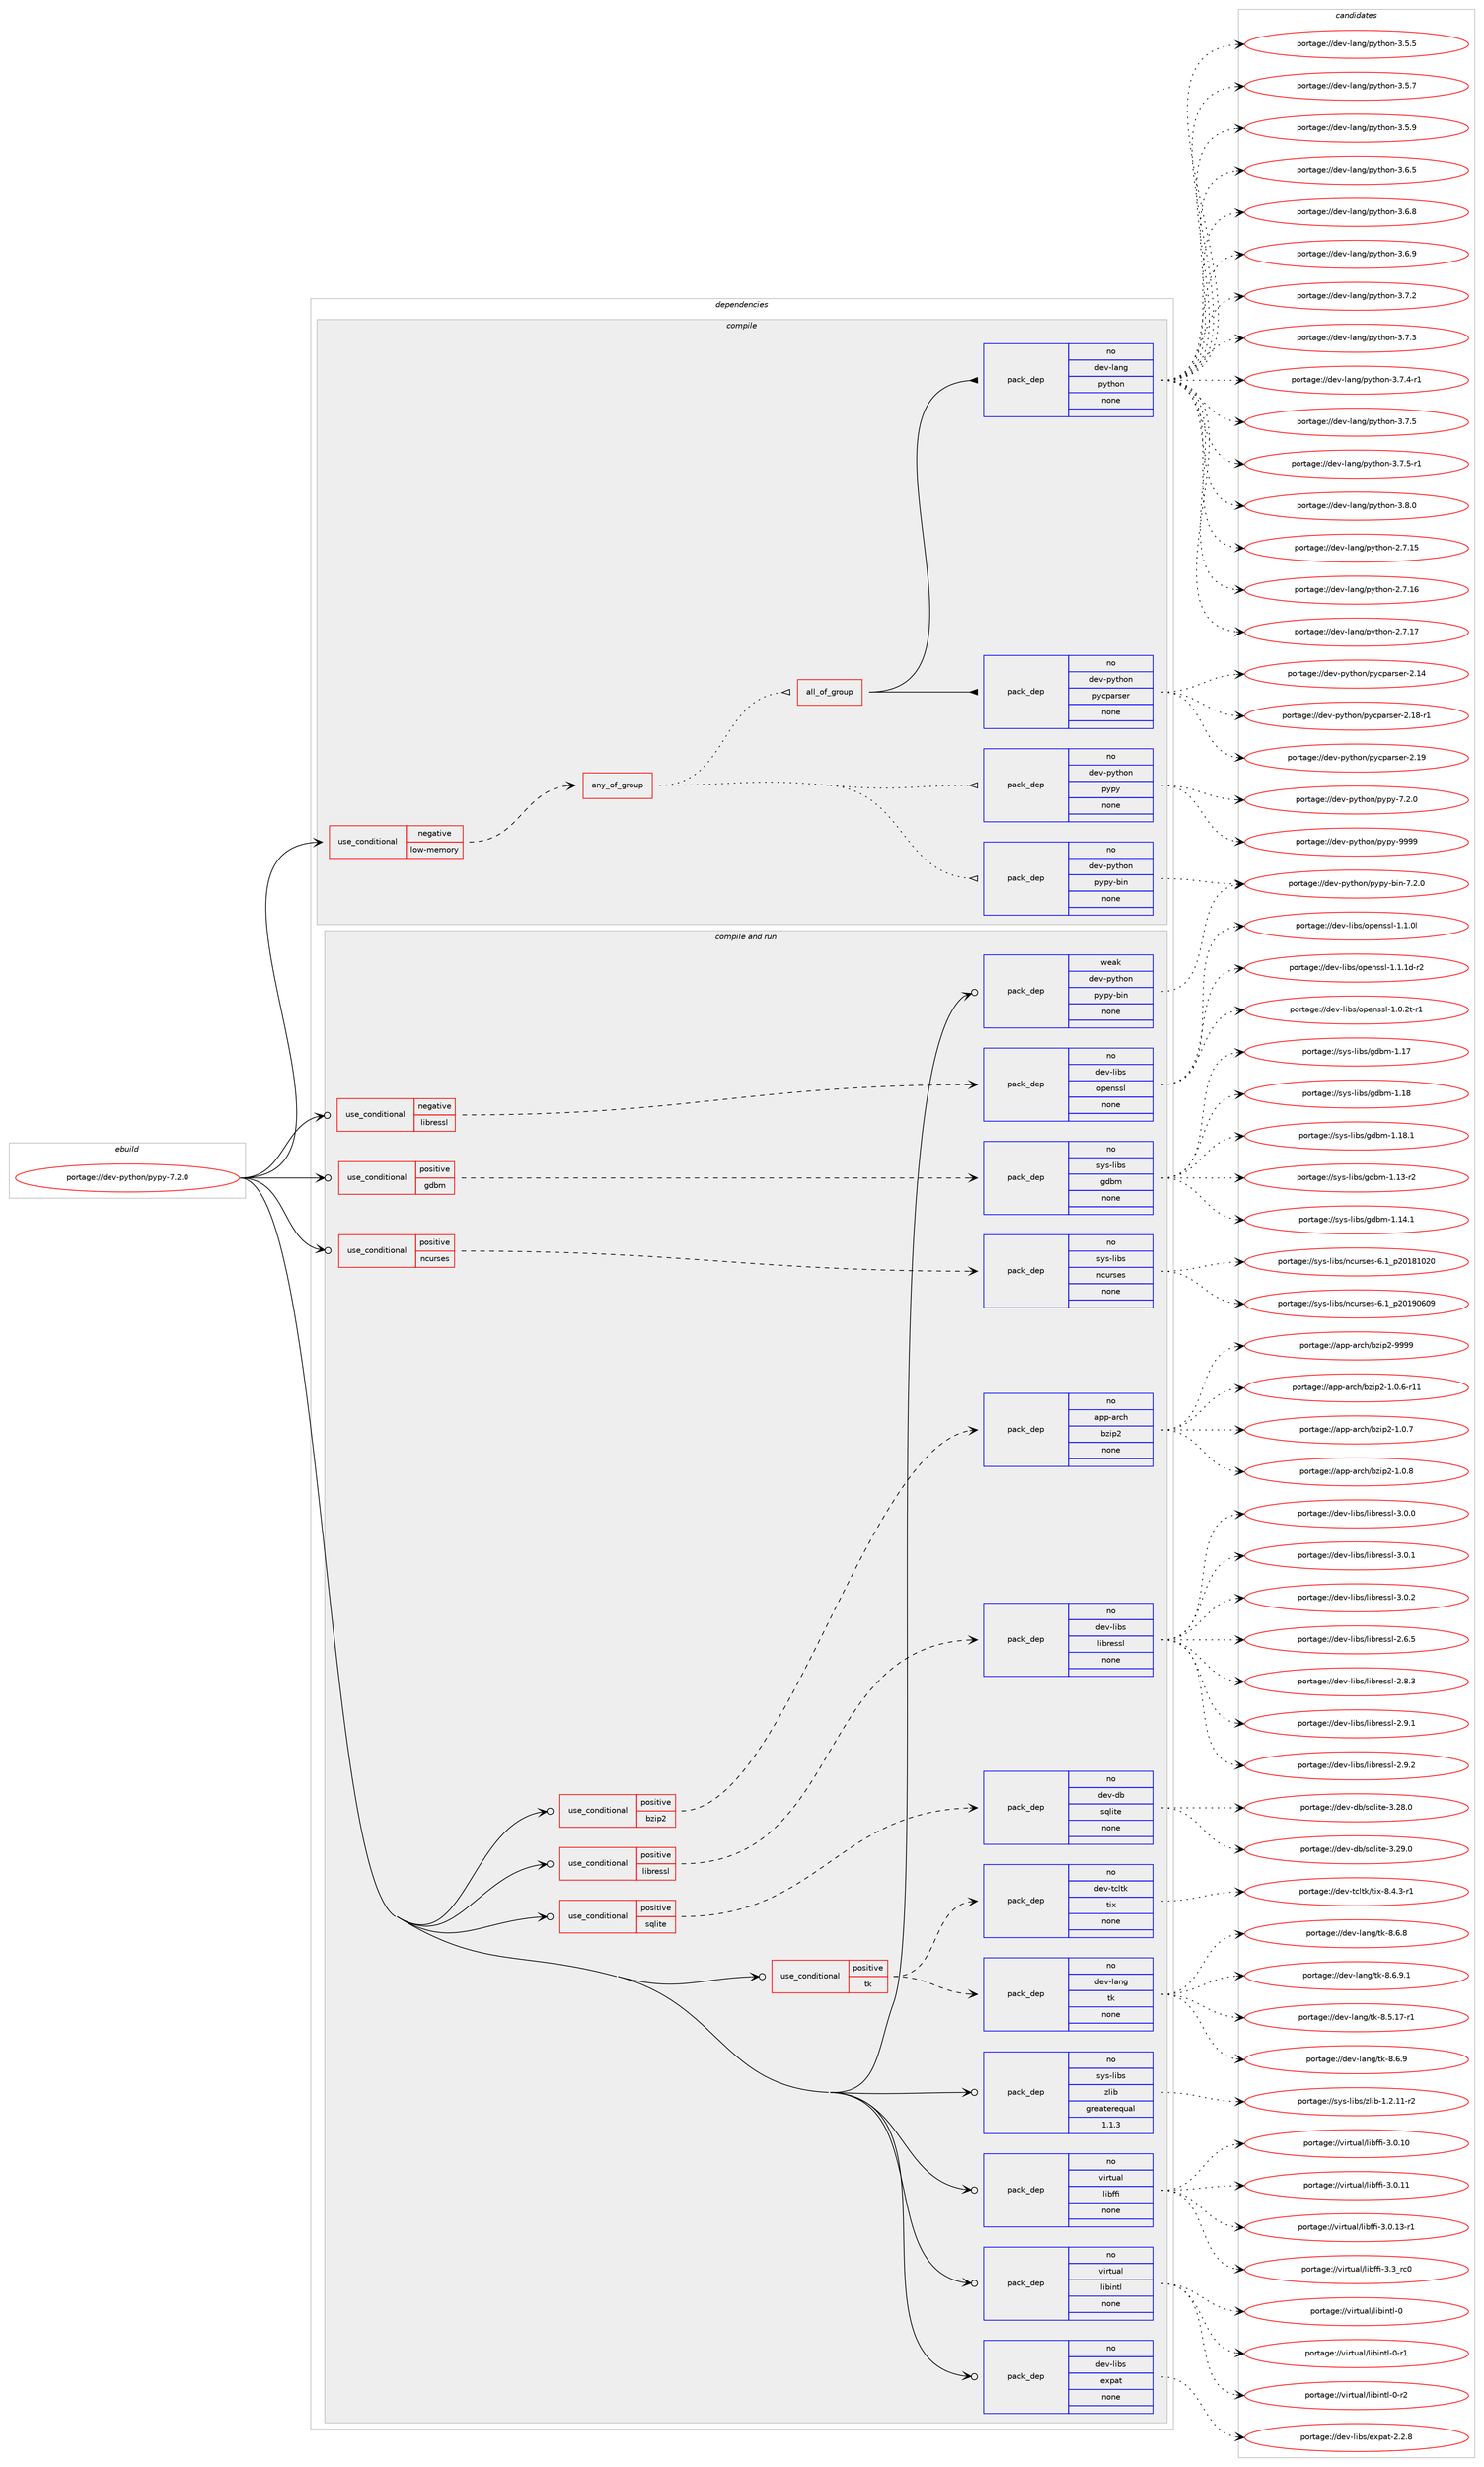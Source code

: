 digraph prolog {

# *************
# Graph options
# *************

newrank=true;
concentrate=true;
compound=true;
graph [rankdir=LR,fontname=Helvetica,fontsize=10,ranksep=1.5];#, ranksep=2.5, nodesep=0.2];
edge  [arrowhead=vee];
node  [fontname=Helvetica,fontsize=10];

# **********
# The ebuild
# **********

subgraph cluster_leftcol {
color=gray;
rank=same;
label=<<i>ebuild</i>>;
id [label="portage://dev-python/pypy-7.2.0", color=red, width=4, href="../dev-python/pypy-7.2.0.svg"];
}

# ****************
# The dependencies
# ****************

subgraph cluster_midcol {
color=gray;
label=<<i>dependencies</i>>;
subgraph cluster_compile {
fillcolor="#eeeeee";
style=filled;
label=<<i>compile</i>>;
subgraph cond35871 {
dependency162941 [label=<<TABLE BORDER="0" CELLBORDER="1" CELLSPACING="0" CELLPADDING="4"><TR><TD ROWSPAN="3" CELLPADDING="10">use_conditional</TD></TR><TR><TD>negative</TD></TR><TR><TD>low-memory</TD></TR></TABLE>>, shape=none, color=red];
subgraph any3303 {
dependency162942 [label=<<TABLE BORDER="0" CELLBORDER="1" CELLSPACING="0" CELLPADDING="4"><TR><TD CELLPADDING="10">any_of_group</TD></TR></TABLE>>, shape=none, color=red];subgraph pack123699 {
dependency162943 [label=<<TABLE BORDER="0" CELLBORDER="1" CELLSPACING="0" CELLPADDING="4" WIDTH="220"><TR><TD ROWSPAN="6" CELLPADDING="30">pack_dep</TD></TR><TR><TD WIDTH="110">no</TD></TR><TR><TD>dev-python</TD></TR><TR><TD>pypy</TD></TR><TR><TD>none</TD></TR><TR><TD></TD></TR></TABLE>>, shape=none, color=blue];
}
dependency162942:e -> dependency162943:w [weight=20,style="dotted",arrowhead="oinv"];
subgraph pack123700 {
dependency162944 [label=<<TABLE BORDER="0" CELLBORDER="1" CELLSPACING="0" CELLPADDING="4" WIDTH="220"><TR><TD ROWSPAN="6" CELLPADDING="30">pack_dep</TD></TR><TR><TD WIDTH="110">no</TD></TR><TR><TD>dev-python</TD></TR><TR><TD>pypy-bin</TD></TR><TR><TD>none</TD></TR><TR><TD></TD></TR></TABLE>>, shape=none, color=blue];
}
dependency162942:e -> dependency162944:w [weight=20,style="dotted",arrowhead="oinv"];
subgraph all71 {
dependency162945 [label=<<TABLE BORDER="0" CELLBORDER="1" CELLSPACING="0" CELLPADDING="4"><TR><TD CELLPADDING="10">all_of_group</TD></TR></TABLE>>, shape=none, color=red];subgraph pack123701 {
dependency162946 [label=<<TABLE BORDER="0" CELLBORDER="1" CELLSPACING="0" CELLPADDING="4" WIDTH="220"><TR><TD ROWSPAN="6" CELLPADDING="30">pack_dep</TD></TR><TR><TD WIDTH="110">no</TD></TR><TR><TD>dev-lang</TD></TR><TR><TD>python</TD></TR><TR><TD>none</TD></TR><TR><TD></TD></TR></TABLE>>, shape=none, color=blue];
}
dependency162945:e -> dependency162946:w [weight=20,style="solid",arrowhead="inv"];
subgraph pack123702 {
dependency162947 [label=<<TABLE BORDER="0" CELLBORDER="1" CELLSPACING="0" CELLPADDING="4" WIDTH="220"><TR><TD ROWSPAN="6" CELLPADDING="30">pack_dep</TD></TR><TR><TD WIDTH="110">no</TD></TR><TR><TD>dev-python</TD></TR><TR><TD>pycparser</TD></TR><TR><TD>none</TD></TR><TR><TD></TD></TR></TABLE>>, shape=none, color=blue];
}
dependency162945:e -> dependency162947:w [weight=20,style="solid",arrowhead="inv"];
}
dependency162942:e -> dependency162945:w [weight=20,style="dotted",arrowhead="oinv"];
}
dependency162941:e -> dependency162942:w [weight=20,style="dashed",arrowhead="vee"];
}
id:e -> dependency162941:w [weight=20,style="solid",arrowhead="vee"];
}
subgraph cluster_compileandrun {
fillcolor="#eeeeee";
style=filled;
label=<<i>compile and run</i>>;
subgraph cond35872 {
dependency162948 [label=<<TABLE BORDER="0" CELLBORDER="1" CELLSPACING="0" CELLPADDING="4"><TR><TD ROWSPAN="3" CELLPADDING="10">use_conditional</TD></TR><TR><TD>negative</TD></TR><TR><TD>libressl</TD></TR></TABLE>>, shape=none, color=red];
subgraph pack123703 {
dependency162949 [label=<<TABLE BORDER="0" CELLBORDER="1" CELLSPACING="0" CELLPADDING="4" WIDTH="220"><TR><TD ROWSPAN="6" CELLPADDING="30">pack_dep</TD></TR><TR><TD WIDTH="110">no</TD></TR><TR><TD>dev-libs</TD></TR><TR><TD>openssl</TD></TR><TR><TD>none</TD></TR><TR><TD></TD></TR></TABLE>>, shape=none, color=blue];
}
dependency162948:e -> dependency162949:w [weight=20,style="dashed",arrowhead="vee"];
}
id:e -> dependency162948:w [weight=20,style="solid",arrowhead="odotvee"];
subgraph cond35873 {
dependency162950 [label=<<TABLE BORDER="0" CELLBORDER="1" CELLSPACING="0" CELLPADDING="4"><TR><TD ROWSPAN="3" CELLPADDING="10">use_conditional</TD></TR><TR><TD>positive</TD></TR><TR><TD>bzip2</TD></TR></TABLE>>, shape=none, color=red];
subgraph pack123704 {
dependency162951 [label=<<TABLE BORDER="0" CELLBORDER="1" CELLSPACING="0" CELLPADDING="4" WIDTH="220"><TR><TD ROWSPAN="6" CELLPADDING="30">pack_dep</TD></TR><TR><TD WIDTH="110">no</TD></TR><TR><TD>app-arch</TD></TR><TR><TD>bzip2</TD></TR><TR><TD>none</TD></TR><TR><TD></TD></TR></TABLE>>, shape=none, color=blue];
}
dependency162950:e -> dependency162951:w [weight=20,style="dashed",arrowhead="vee"];
}
id:e -> dependency162950:w [weight=20,style="solid",arrowhead="odotvee"];
subgraph cond35874 {
dependency162952 [label=<<TABLE BORDER="0" CELLBORDER="1" CELLSPACING="0" CELLPADDING="4"><TR><TD ROWSPAN="3" CELLPADDING="10">use_conditional</TD></TR><TR><TD>positive</TD></TR><TR><TD>gdbm</TD></TR></TABLE>>, shape=none, color=red];
subgraph pack123705 {
dependency162953 [label=<<TABLE BORDER="0" CELLBORDER="1" CELLSPACING="0" CELLPADDING="4" WIDTH="220"><TR><TD ROWSPAN="6" CELLPADDING="30">pack_dep</TD></TR><TR><TD WIDTH="110">no</TD></TR><TR><TD>sys-libs</TD></TR><TR><TD>gdbm</TD></TR><TR><TD>none</TD></TR><TR><TD></TD></TR></TABLE>>, shape=none, color=blue];
}
dependency162952:e -> dependency162953:w [weight=20,style="dashed",arrowhead="vee"];
}
id:e -> dependency162952:w [weight=20,style="solid",arrowhead="odotvee"];
subgraph cond35875 {
dependency162954 [label=<<TABLE BORDER="0" CELLBORDER="1" CELLSPACING="0" CELLPADDING="4"><TR><TD ROWSPAN="3" CELLPADDING="10">use_conditional</TD></TR><TR><TD>positive</TD></TR><TR><TD>libressl</TD></TR></TABLE>>, shape=none, color=red];
subgraph pack123706 {
dependency162955 [label=<<TABLE BORDER="0" CELLBORDER="1" CELLSPACING="0" CELLPADDING="4" WIDTH="220"><TR><TD ROWSPAN="6" CELLPADDING="30">pack_dep</TD></TR><TR><TD WIDTH="110">no</TD></TR><TR><TD>dev-libs</TD></TR><TR><TD>libressl</TD></TR><TR><TD>none</TD></TR><TR><TD></TD></TR></TABLE>>, shape=none, color=blue];
}
dependency162954:e -> dependency162955:w [weight=20,style="dashed",arrowhead="vee"];
}
id:e -> dependency162954:w [weight=20,style="solid",arrowhead="odotvee"];
subgraph cond35876 {
dependency162956 [label=<<TABLE BORDER="0" CELLBORDER="1" CELLSPACING="0" CELLPADDING="4"><TR><TD ROWSPAN="3" CELLPADDING="10">use_conditional</TD></TR><TR><TD>positive</TD></TR><TR><TD>ncurses</TD></TR></TABLE>>, shape=none, color=red];
subgraph pack123707 {
dependency162957 [label=<<TABLE BORDER="0" CELLBORDER="1" CELLSPACING="0" CELLPADDING="4" WIDTH="220"><TR><TD ROWSPAN="6" CELLPADDING="30">pack_dep</TD></TR><TR><TD WIDTH="110">no</TD></TR><TR><TD>sys-libs</TD></TR><TR><TD>ncurses</TD></TR><TR><TD>none</TD></TR><TR><TD></TD></TR></TABLE>>, shape=none, color=blue];
}
dependency162956:e -> dependency162957:w [weight=20,style="dashed",arrowhead="vee"];
}
id:e -> dependency162956:w [weight=20,style="solid",arrowhead="odotvee"];
subgraph cond35877 {
dependency162958 [label=<<TABLE BORDER="0" CELLBORDER="1" CELLSPACING="0" CELLPADDING="4"><TR><TD ROWSPAN="3" CELLPADDING="10">use_conditional</TD></TR><TR><TD>positive</TD></TR><TR><TD>sqlite</TD></TR></TABLE>>, shape=none, color=red];
subgraph pack123708 {
dependency162959 [label=<<TABLE BORDER="0" CELLBORDER="1" CELLSPACING="0" CELLPADDING="4" WIDTH="220"><TR><TD ROWSPAN="6" CELLPADDING="30">pack_dep</TD></TR><TR><TD WIDTH="110">no</TD></TR><TR><TD>dev-db</TD></TR><TR><TD>sqlite</TD></TR><TR><TD>none</TD></TR><TR><TD></TD></TR></TABLE>>, shape=none, color=blue];
}
dependency162958:e -> dependency162959:w [weight=20,style="dashed",arrowhead="vee"];
}
id:e -> dependency162958:w [weight=20,style="solid",arrowhead="odotvee"];
subgraph cond35878 {
dependency162960 [label=<<TABLE BORDER="0" CELLBORDER="1" CELLSPACING="0" CELLPADDING="4"><TR><TD ROWSPAN="3" CELLPADDING="10">use_conditional</TD></TR><TR><TD>positive</TD></TR><TR><TD>tk</TD></TR></TABLE>>, shape=none, color=red];
subgraph pack123709 {
dependency162961 [label=<<TABLE BORDER="0" CELLBORDER="1" CELLSPACING="0" CELLPADDING="4" WIDTH="220"><TR><TD ROWSPAN="6" CELLPADDING="30">pack_dep</TD></TR><TR><TD WIDTH="110">no</TD></TR><TR><TD>dev-lang</TD></TR><TR><TD>tk</TD></TR><TR><TD>none</TD></TR><TR><TD></TD></TR></TABLE>>, shape=none, color=blue];
}
dependency162960:e -> dependency162961:w [weight=20,style="dashed",arrowhead="vee"];
subgraph pack123710 {
dependency162962 [label=<<TABLE BORDER="0" CELLBORDER="1" CELLSPACING="0" CELLPADDING="4" WIDTH="220"><TR><TD ROWSPAN="6" CELLPADDING="30">pack_dep</TD></TR><TR><TD WIDTH="110">no</TD></TR><TR><TD>dev-tcltk</TD></TR><TR><TD>tix</TD></TR><TR><TD>none</TD></TR><TR><TD></TD></TR></TABLE>>, shape=none, color=blue];
}
dependency162960:e -> dependency162962:w [weight=20,style="dashed",arrowhead="vee"];
}
id:e -> dependency162960:w [weight=20,style="solid",arrowhead="odotvee"];
subgraph pack123711 {
dependency162963 [label=<<TABLE BORDER="0" CELLBORDER="1" CELLSPACING="0" CELLPADDING="4" WIDTH="220"><TR><TD ROWSPAN="6" CELLPADDING="30">pack_dep</TD></TR><TR><TD WIDTH="110">no</TD></TR><TR><TD>dev-libs</TD></TR><TR><TD>expat</TD></TR><TR><TD>none</TD></TR><TR><TD></TD></TR></TABLE>>, shape=none, color=blue];
}
id:e -> dependency162963:w [weight=20,style="solid",arrowhead="odotvee"];
subgraph pack123712 {
dependency162964 [label=<<TABLE BORDER="0" CELLBORDER="1" CELLSPACING="0" CELLPADDING="4" WIDTH="220"><TR><TD ROWSPAN="6" CELLPADDING="30">pack_dep</TD></TR><TR><TD WIDTH="110">no</TD></TR><TR><TD>sys-libs</TD></TR><TR><TD>zlib</TD></TR><TR><TD>greaterequal</TD></TR><TR><TD>1.1.3</TD></TR></TABLE>>, shape=none, color=blue];
}
id:e -> dependency162964:w [weight=20,style="solid",arrowhead="odotvee"];
subgraph pack123713 {
dependency162965 [label=<<TABLE BORDER="0" CELLBORDER="1" CELLSPACING="0" CELLPADDING="4" WIDTH="220"><TR><TD ROWSPAN="6" CELLPADDING="30">pack_dep</TD></TR><TR><TD WIDTH="110">no</TD></TR><TR><TD>virtual</TD></TR><TR><TD>libffi</TD></TR><TR><TD>none</TD></TR><TR><TD></TD></TR></TABLE>>, shape=none, color=blue];
}
id:e -> dependency162965:w [weight=20,style="solid",arrowhead="odotvee"];
subgraph pack123714 {
dependency162966 [label=<<TABLE BORDER="0" CELLBORDER="1" CELLSPACING="0" CELLPADDING="4" WIDTH="220"><TR><TD ROWSPAN="6" CELLPADDING="30">pack_dep</TD></TR><TR><TD WIDTH="110">no</TD></TR><TR><TD>virtual</TD></TR><TR><TD>libintl</TD></TR><TR><TD>none</TD></TR><TR><TD></TD></TR></TABLE>>, shape=none, color=blue];
}
id:e -> dependency162966:w [weight=20,style="solid",arrowhead="odotvee"];
subgraph pack123715 {
dependency162967 [label=<<TABLE BORDER="0" CELLBORDER="1" CELLSPACING="0" CELLPADDING="4" WIDTH="220"><TR><TD ROWSPAN="6" CELLPADDING="30">pack_dep</TD></TR><TR><TD WIDTH="110">weak</TD></TR><TR><TD>dev-python</TD></TR><TR><TD>pypy-bin</TD></TR><TR><TD>none</TD></TR><TR><TD></TD></TR></TABLE>>, shape=none, color=blue];
}
id:e -> dependency162967:w [weight=20,style="solid",arrowhead="odotvee"];
}
subgraph cluster_run {
fillcolor="#eeeeee";
style=filled;
label=<<i>run</i>>;
}
}

# **************
# The candidates
# **************

subgraph cluster_choices {
rank=same;
color=gray;
label=<<i>candidates</i>>;

subgraph choice123699 {
color=black;
nodesep=1;
choiceportage1001011184511212111610411111047112121112121455546504648 [label="portage://dev-python/pypy-7.2.0", color=red, width=4,href="../dev-python/pypy-7.2.0.svg"];
choiceportage10010111845112121116104111110471121211121214557575757 [label="portage://dev-python/pypy-9999", color=red, width=4,href="../dev-python/pypy-9999.svg"];
dependency162943:e -> choiceportage1001011184511212111610411111047112121112121455546504648:w [style=dotted,weight="100"];
dependency162943:e -> choiceportage10010111845112121116104111110471121211121214557575757:w [style=dotted,weight="100"];
}
subgraph choice123700 {
color=black;
nodesep=1;
choiceportage10010111845112121116104111110471121211121214598105110455546504648 [label="portage://dev-python/pypy-bin-7.2.0", color=red, width=4,href="../dev-python/pypy-bin-7.2.0.svg"];
dependency162944:e -> choiceportage10010111845112121116104111110471121211121214598105110455546504648:w [style=dotted,weight="100"];
}
subgraph choice123701 {
color=black;
nodesep=1;
choiceportage10010111845108971101034711212111610411111045504655464953 [label="portage://dev-lang/python-2.7.15", color=red, width=4,href="../dev-lang/python-2.7.15.svg"];
choiceportage10010111845108971101034711212111610411111045504655464954 [label="portage://dev-lang/python-2.7.16", color=red, width=4,href="../dev-lang/python-2.7.16.svg"];
choiceportage10010111845108971101034711212111610411111045504655464955 [label="portage://dev-lang/python-2.7.17", color=red, width=4,href="../dev-lang/python-2.7.17.svg"];
choiceportage100101118451089711010347112121116104111110455146534653 [label="portage://dev-lang/python-3.5.5", color=red, width=4,href="../dev-lang/python-3.5.5.svg"];
choiceportage100101118451089711010347112121116104111110455146534655 [label="portage://dev-lang/python-3.5.7", color=red, width=4,href="../dev-lang/python-3.5.7.svg"];
choiceportage100101118451089711010347112121116104111110455146534657 [label="portage://dev-lang/python-3.5.9", color=red, width=4,href="../dev-lang/python-3.5.9.svg"];
choiceportage100101118451089711010347112121116104111110455146544653 [label="portage://dev-lang/python-3.6.5", color=red, width=4,href="../dev-lang/python-3.6.5.svg"];
choiceportage100101118451089711010347112121116104111110455146544656 [label="portage://dev-lang/python-3.6.8", color=red, width=4,href="../dev-lang/python-3.6.8.svg"];
choiceportage100101118451089711010347112121116104111110455146544657 [label="portage://dev-lang/python-3.6.9", color=red, width=4,href="../dev-lang/python-3.6.9.svg"];
choiceportage100101118451089711010347112121116104111110455146554650 [label="portage://dev-lang/python-3.7.2", color=red, width=4,href="../dev-lang/python-3.7.2.svg"];
choiceportage100101118451089711010347112121116104111110455146554651 [label="portage://dev-lang/python-3.7.3", color=red, width=4,href="../dev-lang/python-3.7.3.svg"];
choiceportage1001011184510897110103471121211161041111104551465546524511449 [label="portage://dev-lang/python-3.7.4-r1", color=red, width=4,href="../dev-lang/python-3.7.4-r1.svg"];
choiceportage100101118451089711010347112121116104111110455146554653 [label="portage://dev-lang/python-3.7.5", color=red, width=4,href="../dev-lang/python-3.7.5.svg"];
choiceportage1001011184510897110103471121211161041111104551465546534511449 [label="portage://dev-lang/python-3.7.5-r1", color=red, width=4,href="../dev-lang/python-3.7.5-r1.svg"];
choiceportage100101118451089711010347112121116104111110455146564648 [label="portage://dev-lang/python-3.8.0", color=red, width=4,href="../dev-lang/python-3.8.0.svg"];
dependency162946:e -> choiceportage10010111845108971101034711212111610411111045504655464953:w [style=dotted,weight="100"];
dependency162946:e -> choiceportage10010111845108971101034711212111610411111045504655464954:w [style=dotted,weight="100"];
dependency162946:e -> choiceportage10010111845108971101034711212111610411111045504655464955:w [style=dotted,weight="100"];
dependency162946:e -> choiceportage100101118451089711010347112121116104111110455146534653:w [style=dotted,weight="100"];
dependency162946:e -> choiceportage100101118451089711010347112121116104111110455146534655:w [style=dotted,weight="100"];
dependency162946:e -> choiceportage100101118451089711010347112121116104111110455146534657:w [style=dotted,weight="100"];
dependency162946:e -> choiceportage100101118451089711010347112121116104111110455146544653:w [style=dotted,weight="100"];
dependency162946:e -> choiceportage100101118451089711010347112121116104111110455146544656:w [style=dotted,weight="100"];
dependency162946:e -> choiceportage100101118451089711010347112121116104111110455146544657:w [style=dotted,weight="100"];
dependency162946:e -> choiceportage100101118451089711010347112121116104111110455146554650:w [style=dotted,weight="100"];
dependency162946:e -> choiceportage100101118451089711010347112121116104111110455146554651:w [style=dotted,weight="100"];
dependency162946:e -> choiceportage1001011184510897110103471121211161041111104551465546524511449:w [style=dotted,weight="100"];
dependency162946:e -> choiceportage100101118451089711010347112121116104111110455146554653:w [style=dotted,weight="100"];
dependency162946:e -> choiceportage1001011184510897110103471121211161041111104551465546534511449:w [style=dotted,weight="100"];
dependency162946:e -> choiceportage100101118451089711010347112121116104111110455146564648:w [style=dotted,weight="100"];
}
subgraph choice123702 {
color=black;
nodesep=1;
choiceportage100101118451121211161041111104711212199112971141151011144550464952 [label="portage://dev-python/pycparser-2.14", color=red, width=4,href="../dev-python/pycparser-2.14.svg"];
choiceportage1001011184511212111610411111047112121991129711411510111445504649564511449 [label="portage://dev-python/pycparser-2.18-r1", color=red, width=4,href="../dev-python/pycparser-2.18-r1.svg"];
choiceportage100101118451121211161041111104711212199112971141151011144550464957 [label="portage://dev-python/pycparser-2.19", color=red, width=4,href="../dev-python/pycparser-2.19.svg"];
dependency162947:e -> choiceportage100101118451121211161041111104711212199112971141151011144550464952:w [style=dotted,weight="100"];
dependency162947:e -> choiceportage1001011184511212111610411111047112121991129711411510111445504649564511449:w [style=dotted,weight="100"];
dependency162947:e -> choiceportage100101118451121211161041111104711212199112971141151011144550464957:w [style=dotted,weight="100"];
}
subgraph choice123703 {
color=black;
nodesep=1;
choiceportage1001011184510810598115471111121011101151151084549464846501164511449 [label="portage://dev-libs/openssl-1.0.2t-r1", color=red, width=4,href="../dev-libs/openssl-1.0.2t-r1.svg"];
choiceportage100101118451081059811547111112101110115115108454946494648108 [label="portage://dev-libs/openssl-1.1.0l", color=red, width=4,href="../dev-libs/openssl-1.1.0l.svg"];
choiceportage1001011184510810598115471111121011101151151084549464946491004511450 [label="portage://dev-libs/openssl-1.1.1d-r2", color=red, width=4,href="../dev-libs/openssl-1.1.1d-r2.svg"];
dependency162949:e -> choiceportage1001011184510810598115471111121011101151151084549464846501164511449:w [style=dotted,weight="100"];
dependency162949:e -> choiceportage100101118451081059811547111112101110115115108454946494648108:w [style=dotted,weight="100"];
dependency162949:e -> choiceportage1001011184510810598115471111121011101151151084549464946491004511450:w [style=dotted,weight="100"];
}
subgraph choice123704 {
color=black;
nodesep=1;
choiceportage97112112459711499104479812210511250454946484654451144949 [label="portage://app-arch/bzip2-1.0.6-r11", color=red, width=4,href="../app-arch/bzip2-1.0.6-r11.svg"];
choiceportage97112112459711499104479812210511250454946484655 [label="portage://app-arch/bzip2-1.0.7", color=red, width=4,href="../app-arch/bzip2-1.0.7.svg"];
choiceportage97112112459711499104479812210511250454946484656 [label="portage://app-arch/bzip2-1.0.8", color=red, width=4,href="../app-arch/bzip2-1.0.8.svg"];
choiceportage971121124597114991044798122105112504557575757 [label="portage://app-arch/bzip2-9999", color=red, width=4,href="../app-arch/bzip2-9999.svg"];
dependency162951:e -> choiceportage97112112459711499104479812210511250454946484654451144949:w [style=dotted,weight="100"];
dependency162951:e -> choiceportage97112112459711499104479812210511250454946484655:w [style=dotted,weight="100"];
dependency162951:e -> choiceportage97112112459711499104479812210511250454946484656:w [style=dotted,weight="100"];
dependency162951:e -> choiceportage971121124597114991044798122105112504557575757:w [style=dotted,weight="100"];
}
subgraph choice123705 {
color=black;
nodesep=1;
choiceportage1151211154510810598115471031009810945494649514511450 [label="portage://sys-libs/gdbm-1.13-r2", color=red, width=4,href="../sys-libs/gdbm-1.13-r2.svg"];
choiceportage1151211154510810598115471031009810945494649524649 [label="portage://sys-libs/gdbm-1.14.1", color=red, width=4,href="../sys-libs/gdbm-1.14.1.svg"];
choiceportage115121115451081059811547103100981094549464955 [label="portage://sys-libs/gdbm-1.17", color=red, width=4,href="../sys-libs/gdbm-1.17.svg"];
choiceportage115121115451081059811547103100981094549464956 [label="portage://sys-libs/gdbm-1.18", color=red, width=4,href="../sys-libs/gdbm-1.18.svg"];
choiceportage1151211154510810598115471031009810945494649564649 [label="portage://sys-libs/gdbm-1.18.1", color=red, width=4,href="../sys-libs/gdbm-1.18.1.svg"];
dependency162953:e -> choiceportage1151211154510810598115471031009810945494649514511450:w [style=dotted,weight="100"];
dependency162953:e -> choiceportage1151211154510810598115471031009810945494649524649:w [style=dotted,weight="100"];
dependency162953:e -> choiceportage115121115451081059811547103100981094549464955:w [style=dotted,weight="100"];
dependency162953:e -> choiceportage115121115451081059811547103100981094549464956:w [style=dotted,weight="100"];
dependency162953:e -> choiceportage1151211154510810598115471031009810945494649564649:w [style=dotted,weight="100"];
}
subgraph choice123706 {
color=black;
nodesep=1;
choiceportage10010111845108105981154710810598114101115115108455046544653 [label="portage://dev-libs/libressl-2.6.5", color=red, width=4,href="../dev-libs/libressl-2.6.5.svg"];
choiceportage10010111845108105981154710810598114101115115108455046564651 [label="portage://dev-libs/libressl-2.8.3", color=red, width=4,href="../dev-libs/libressl-2.8.3.svg"];
choiceportage10010111845108105981154710810598114101115115108455046574649 [label="portage://dev-libs/libressl-2.9.1", color=red, width=4,href="../dev-libs/libressl-2.9.1.svg"];
choiceportage10010111845108105981154710810598114101115115108455046574650 [label="portage://dev-libs/libressl-2.9.2", color=red, width=4,href="../dev-libs/libressl-2.9.2.svg"];
choiceportage10010111845108105981154710810598114101115115108455146484648 [label="portage://dev-libs/libressl-3.0.0", color=red, width=4,href="../dev-libs/libressl-3.0.0.svg"];
choiceportage10010111845108105981154710810598114101115115108455146484649 [label="portage://dev-libs/libressl-3.0.1", color=red, width=4,href="../dev-libs/libressl-3.0.1.svg"];
choiceportage10010111845108105981154710810598114101115115108455146484650 [label="portage://dev-libs/libressl-3.0.2", color=red, width=4,href="../dev-libs/libressl-3.0.2.svg"];
dependency162955:e -> choiceportage10010111845108105981154710810598114101115115108455046544653:w [style=dotted,weight="100"];
dependency162955:e -> choiceportage10010111845108105981154710810598114101115115108455046564651:w [style=dotted,weight="100"];
dependency162955:e -> choiceportage10010111845108105981154710810598114101115115108455046574649:w [style=dotted,weight="100"];
dependency162955:e -> choiceportage10010111845108105981154710810598114101115115108455046574650:w [style=dotted,weight="100"];
dependency162955:e -> choiceportage10010111845108105981154710810598114101115115108455146484648:w [style=dotted,weight="100"];
dependency162955:e -> choiceportage10010111845108105981154710810598114101115115108455146484649:w [style=dotted,weight="100"];
dependency162955:e -> choiceportage10010111845108105981154710810598114101115115108455146484650:w [style=dotted,weight="100"];
}
subgraph choice123707 {
color=black;
nodesep=1;
choiceportage1151211154510810598115471109911711411510111545544649951125048495649485048 [label="portage://sys-libs/ncurses-6.1_p20181020", color=red, width=4,href="../sys-libs/ncurses-6.1_p20181020.svg"];
choiceportage1151211154510810598115471109911711411510111545544649951125048495748544857 [label="portage://sys-libs/ncurses-6.1_p20190609", color=red, width=4,href="../sys-libs/ncurses-6.1_p20190609.svg"];
dependency162957:e -> choiceportage1151211154510810598115471109911711411510111545544649951125048495649485048:w [style=dotted,weight="100"];
dependency162957:e -> choiceportage1151211154510810598115471109911711411510111545544649951125048495748544857:w [style=dotted,weight="100"];
}
subgraph choice123708 {
color=black;
nodesep=1;
choiceportage10010111845100984711511310810511610145514650564648 [label="portage://dev-db/sqlite-3.28.0", color=red, width=4,href="../dev-db/sqlite-3.28.0.svg"];
choiceportage10010111845100984711511310810511610145514650574648 [label="portage://dev-db/sqlite-3.29.0", color=red, width=4,href="../dev-db/sqlite-3.29.0.svg"];
dependency162959:e -> choiceportage10010111845100984711511310810511610145514650564648:w [style=dotted,weight="100"];
dependency162959:e -> choiceportage10010111845100984711511310810511610145514650574648:w [style=dotted,weight="100"];
}
subgraph choice123709 {
color=black;
nodesep=1;
choiceportage100101118451089711010347116107455646534649554511449 [label="portage://dev-lang/tk-8.5.17-r1", color=red, width=4,href="../dev-lang/tk-8.5.17-r1.svg"];
choiceportage100101118451089711010347116107455646544656 [label="portage://dev-lang/tk-8.6.8", color=red, width=4,href="../dev-lang/tk-8.6.8.svg"];
choiceportage100101118451089711010347116107455646544657 [label="portage://dev-lang/tk-8.6.9", color=red, width=4,href="../dev-lang/tk-8.6.9.svg"];
choiceportage1001011184510897110103471161074556465446574649 [label="portage://dev-lang/tk-8.6.9.1", color=red, width=4,href="../dev-lang/tk-8.6.9.1.svg"];
dependency162961:e -> choiceportage100101118451089711010347116107455646534649554511449:w [style=dotted,weight="100"];
dependency162961:e -> choiceportage100101118451089711010347116107455646544656:w [style=dotted,weight="100"];
dependency162961:e -> choiceportage100101118451089711010347116107455646544657:w [style=dotted,weight="100"];
dependency162961:e -> choiceportage1001011184510897110103471161074556465446574649:w [style=dotted,weight="100"];
}
subgraph choice123710 {
color=black;
nodesep=1;
choiceportage1001011184511699108116107471161051204556465246514511449 [label="portage://dev-tcltk/tix-8.4.3-r1", color=red, width=4,href="../dev-tcltk/tix-8.4.3-r1.svg"];
dependency162962:e -> choiceportage1001011184511699108116107471161051204556465246514511449:w [style=dotted,weight="100"];
}
subgraph choice123711 {
color=black;
nodesep=1;
choiceportage10010111845108105981154710112011297116455046504656 [label="portage://dev-libs/expat-2.2.8", color=red, width=4,href="../dev-libs/expat-2.2.8.svg"];
dependency162963:e -> choiceportage10010111845108105981154710112011297116455046504656:w [style=dotted,weight="100"];
}
subgraph choice123712 {
color=black;
nodesep=1;
choiceportage11512111545108105981154712210810598454946504649494511450 [label="portage://sys-libs/zlib-1.2.11-r2", color=red, width=4,href="../sys-libs/zlib-1.2.11-r2.svg"];
dependency162964:e -> choiceportage11512111545108105981154712210810598454946504649494511450:w [style=dotted,weight="100"];
}
subgraph choice123713 {
color=black;
nodesep=1;
choiceportage11810511411611797108471081059810210210545514648464948 [label="portage://virtual/libffi-3.0.10", color=red, width=4,href="../virtual/libffi-3.0.10.svg"];
choiceportage11810511411611797108471081059810210210545514648464949 [label="portage://virtual/libffi-3.0.11", color=red, width=4,href="../virtual/libffi-3.0.11.svg"];
choiceportage118105114116117971084710810598102102105455146484649514511449 [label="portage://virtual/libffi-3.0.13-r1", color=red, width=4,href="../virtual/libffi-3.0.13-r1.svg"];
choiceportage11810511411611797108471081059810210210545514651951149948 [label="portage://virtual/libffi-3.3_rc0", color=red, width=4,href="../virtual/libffi-3.3_rc0.svg"];
dependency162965:e -> choiceportage11810511411611797108471081059810210210545514648464948:w [style=dotted,weight="100"];
dependency162965:e -> choiceportage11810511411611797108471081059810210210545514648464949:w [style=dotted,weight="100"];
dependency162965:e -> choiceportage118105114116117971084710810598102102105455146484649514511449:w [style=dotted,weight="100"];
dependency162965:e -> choiceportage11810511411611797108471081059810210210545514651951149948:w [style=dotted,weight="100"];
}
subgraph choice123714 {
color=black;
nodesep=1;
choiceportage1181051141161179710847108105981051101161084548 [label="portage://virtual/libintl-0", color=red, width=4,href="../virtual/libintl-0.svg"];
choiceportage11810511411611797108471081059810511011610845484511449 [label="portage://virtual/libintl-0-r1", color=red, width=4,href="../virtual/libintl-0-r1.svg"];
choiceportage11810511411611797108471081059810511011610845484511450 [label="portage://virtual/libintl-0-r2", color=red, width=4,href="../virtual/libintl-0-r2.svg"];
dependency162966:e -> choiceportage1181051141161179710847108105981051101161084548:w [style=dotted,weight="100"];
dependency162966:e -> choiceportage11810511411611797108471081059810511011610845484511449:w [style=dotted,weight="100"];
dependency162966:e -> choiceportage11810511411611797108471081059810511011610845484511450:w [style=dotted,weight="100"];
}
subgraph choice123715 {
color=black;
nodesep=1;
choiceportage10010111845112121116104111110471121211121214598105110455546504648 [label="portage://dev-python/pypy-bin-7.2.0", color=red, width=4,href="../dev-python/pypy-bin-7.2.0.svg"];
dependency162967:e -> choiceportage10010111845112121116104111110471121211121214598105110455546504648:w [style=dotted,weight="100"];
}
}

}
